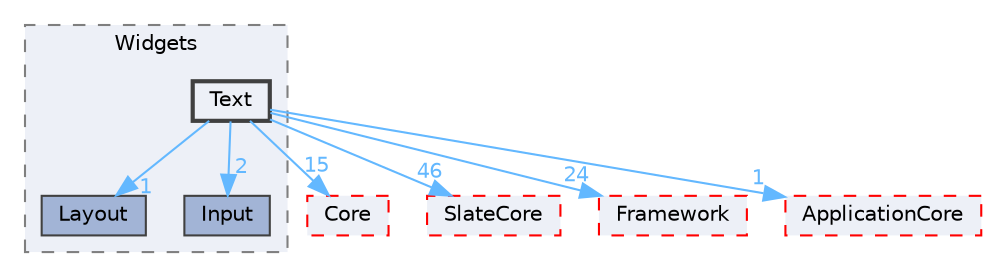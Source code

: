 digraph "Text"
{
 // INTERACTIVE_SVG=YES
 // LATEX_PDF_SIZE
  bgcolor="transparent";
  edge [fontname=Helvetica,fontsize=10,labelfontname=Helvetica,labelfontsize=10];
  node [fontname=Helvetica,fontsize=10,shape=box,height=0.2,width=0.4];
  compound=true
  subgraph clusterdir_6228195a1e6fbec85444ea1bdf4c95f2 {
    graph [ bgcolor="#edf0f7", pencolor="grey50", label="Widgets", fontname=Helvetica,fontsize=10 style="filled,dashed", URL="dir_6228195a1e6fbec85444ea1bdf4c95f2.html",tooltip=""]
  dir_ac821fdfeb381a3f0ac38bd53c253f30 [label="Layout", fillcolor="#a2b4d6", color="grey25", style="filled", URL="dir_ac821fdfeb381a3f0ac38bd53c253f30.html",tooltip=""];
  dir_e5491b28d0218b60cc1cf6ea0f2ed251 [label="Input", fillcolor="#a2b4d6", color="grey25", style="filled", URL="dir_e5491b28d0218b60cc1cf6ea0f2ed251.html",tooltip=""];
  dir_5b8c8a74ceec9a054bed71a186e220c1 [label="Text", fillcolor="#edf0f7", color="grey25", style="filled,bold", URL="dir_5b8c8a74ceec9a054bed71a186e220c1.html",tooltip=""];
  }
  dir_0e6cddcc9caa1238c7f3774224afaa45 [label="Core", fillcolor="#edf0f7", color="red", style="filled,dashed", URL="dir_0e6cddcc9caa1238c7f3774224afaa45.html",tooltip=""];
  dir_f0f0d357c8c9eca10fb05693ae8c53b1 [label="SlateCore", fillcolor="#edf0f7", color="red", style="filled,dashed", URL="dir_f0f0d357c8c9eca10fb05693ae8c53b1.html",tooltip=""];
  dir_5e91650a46d604759d601f9856541501 [label="Framework", fillcolor="#edf0f7", color="red", style="filled,dashed", URL="dir_5e91650a46d604759d601f9856541501.html",tooltip=""];
  dir_a0470932637a5b4378844d0dd6134206 [label="ApplicationCore", fillcolor="#edf0f7", color="red", style="filled,dashed", URL="dir_a0470932637a5b4378844d0dd6134206.html",tooltip=""];
  dir_5b8c8a74ceec9a054bed71a186e220c1->dir_0e6cddcc9caa1238c7f3774224afaa45 [headlabel="15", labeldistance=1.5 headhref="dir_001181_000266.html" href="dir_001181_000266.html" color="steelblue1" fontcolor="steelblue1"];
  dir_5b8c8a74ceec9a054bed71a186e220c1->dir_5e91650a46d604759d601f9856541501 [headlabel="24", labeldistance=1.5 headhref="dir_001181_000414.html" href="dir_001181_000414.html" color="steelblue1" fontcolor="steelblue1"];
  dir_5b8c8a74ceec9a054bed71a186e220c1->dir_a0470932637a5b4378844d0dd6134206 [headlabel="1", labeldistance=1.5 headhref="dir_001181_000056.html" href="dir_001181_000056.html" color="steelblue1" fontcolor="steelblue1"];
  dir_5b8c8a74ceec9a054bed71a186e220c1->dir_ac821fdfeb381a3f0ac38bd53c253f30 [headlabel="1", labeldistance=1.5 headhref="dir_001181_000560.html" href="dir_001181_000560.html" color="steelblue1" fontcolor="steelblue1"];
  dir_5b8c8a74ceec9a054bed71a186e220c1->dir_e5491b28d0218b60cc1cf6ea0f2ed251 [headlabel="2", labeldistance=1.5 headhref="dir_001181_000491.html" href="dir_001181_000491.html" color="steelblue1" fontcolor="steelblue1"];
  dir_5b8c8a74ceec9a054bed71a186e220c1->dir_f0f0d357c8c9eca10fb05693ae8c53b1 [headlabel="46", labeldistance=1.5 headhref="dir_001181_001045.html" href="dir_001181_001045.html" color="steelblue1" fontcolor="steelblue1"];
}
